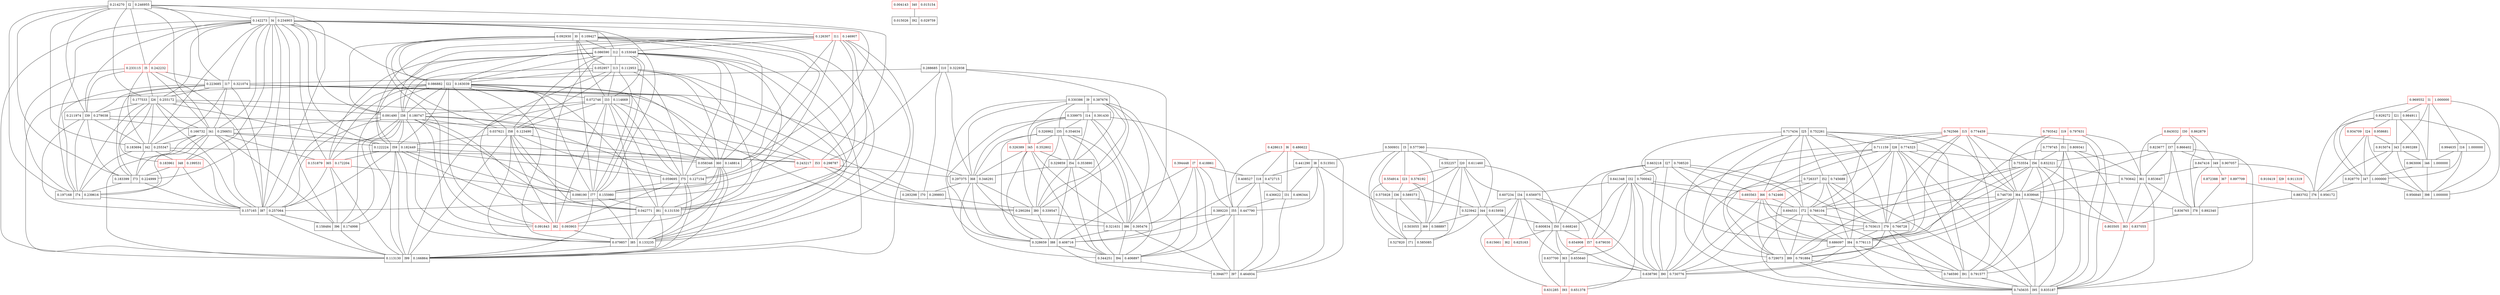graph IntervalGraph {
struct0 [shape=record, color=black, label="0.092930|I0|0.109427"]
struct1 [shape=record, color=red, label="0.969552|I1|1.000000"]
struct2 [shape=record, color=black, label="0.214270|I2|0.246955"]
struct3 [shape=record, color=black, label="0.500931|I3|0.577360"]
struct4 [shape=record, color=black, label="0.142273|I4|0.234903"]
struct5 [shape=record, color=red, label="0.233115|I5|0.242232"]
struct6 [shape=record, color=red, label="0.428613|I6|0.486622"]
struct7 [shape=record, color=red, label="0.394448|I7|0.418861"]
struct8 [shape=record, color=black, label="0.441290|I8|0.513501"]
struct9 [shape=record, color=black, label="0.330386|I9|0.387676"]
struct10 [shape=record, color=black, label="0.288685|I10|0.322938"]
struct11 [shape=record, color=red, label="0.126307|I11|0.146907"]
struct12 [shape=record, color=black, label="0.086590|I12|0.153048"]
struct13 [shape=record, color=black, label="0.052957|I13|0.112953"]
struct14 [shape=record, color=black, label="0.339975|I14|0.391430"]
struct15 [shape=record, color=red, label="0.762566|I15|0.774459"]
struct16 [shape=record, color=black, label="0.994635|I16|1.000000"]
struct17 [shape=record, color=black, label="0.223685|I17|0.321074"]
struct18 [shape=record, color=black, label="0.408527|I18|0.472715"]
struct19 [shape=record, color=red, label="0.793542|I19|0.797631"]
struct20 [shape=record, color=black, label="0.552257|I20|0.611460"]
struct21 [shape=record, color=black, label="0.929272|I21|0.984911"]
struct22 [shape=record, color=black, label="0.086882|I22|0.163039"]
struct23 [shape=record, color=red, label="0.554914|I23|0.576192"]
struct24 [shape=record, color=red, label="0.934709|I24|0.958681"]
struct25 [shape=record, color=black, label="0.717434|I25|0.752261"]
struct26 [shape=record, color=black, label="0.177533|I26|0.255172"]
struct27 [shape=record, color=black, label="0.663218|I27|0.708520"]
struct28 [shape=record, color=black, label="0.711159|I28|0.774323"]
struct29 [shape=record, color=red, label="0.910419|I29|0.911319"]
struct30 [shape=record, color=red, label="0.843032|I30|0.862879"]
struct31 [shape=record, color=black, label="0.436622|I31|0.496344"]
struct32 [shape=record, color=black, label="0.641348|I32|0.700042"]
struct33 [shape=record, color=black, label="0.072746|I33|0.114669"]
struct34 [shape=record, color=black, label="0.607234|I34|0.656975"]
struct35 [shape=record, color=black, label="0.326962|I35|0.354634"]
struct36 [shape=record, color=black, label="0.575928|I36|0.589373"]
struct37 [shape=record, color=black, label="0.823677|I37|0.866402"]
struct38 [shape=record, color=black, label="0.091490|I38|0.180747"]
struct39 [shape=record, color=black, label="0.211974|I39|0.279038"]
struct40 [shape=record, color=red, label="0.004143|I40|0.015154"]
struct41 [shape=record, color=black, label="0.166732|I41|0.256651"]
struct42 [shape=record, color=black, label="0.183694|I42|0.255347"]
struct43 [shape=record, color=black, label="0.915074|I43|0.993289"]
struct44 [shape=record, color=black, label="0.523942|I44|0.615959"]
struct45 [shape=record, color=red, label="0.326389|I45|0.352802"]
struct46 [shape=record, color=black, label="0.963006|I46|1.000000"]
struct47 [shape=record, color=black, label="0.928770|I47|1.000000"]
struct48 [shape=record, color=red, label="0.183961|I48|0.199531"]
struct49 [shape=record, color=black, label="0.847416|I49|0.907057"]
struct50 [shape=record, color=black, label="0.600834|I50|0.668240"]
struct51 [shape=record, color=black, label="0.779745|I51|0.809341"]
struct52 [shape=record, color=black, label="0.726337|I52|0.745689"]
struct53 [shape=record, color=red, label="0.243217|I53|0.298787"]
struct54 [shape=record, color=black, label="0.329859|I54|0.353890"]
struct55 [shape=record, color=black, label="0.389220|I55|0.447790"]
struct56 [shape=record, color=black, label="0.753554|I56|0.832321"]
struct57 [shape=record, color=red, label="0.654908|I57|0.679030"]
struct58 [shape=record, color=black, label="0.037621|I58|0.123490"]
struct59 [shape=record, color=black, label="0.122224|I59|0.182449"]
struct60 [shape=record, color=black, label="0.058346|I60|0.148814"]
struct61 [shape=record, color=black, label="0.793642|I61|0.853647"]
struct62 [shape=record, color=red, label="0.615661|I62|0.625163"]
struct63 [shape=record, color=black, label="0.637700|I63|0.655640"]
struct64 [shape=record, color=black, label="0.746730|I64|0.839946"]
struct65 [shape=record, color=red, label="0.151879|I65|0.172204"]
struct66 [shape=record, color=red, label="0.693563|I66|0.742466"]
struct67 [shape=record, color=red, label="0.872388|I67|0.897709"]
struct68 [shape=record, color=black, label="0.297375|I68|0.346291"]
struct69 [shape=record, color=black, label="0.503055|I69|0.588897"]
struct70 [shape=record, color=black, label="0.283298|I70|0.299893"]
struct71 [shape=record, color=black, label="0.527820|I71|0.585085"]
struct72 [shape=record, color=black, label="0.694531|I72|0.766104"]
struct73 [shape=record, color=black, label="0.183399|I73|0.224999"]
struct74 [shape=record, color=black, label="0.197168|I74|0.239616"]
struct75 [shape=record, color=black, label="0.059695|I75|0.127154"]
struct76 [shape=record, color=black, label="0.883702|I76|0.956172"]
struct77 [shape=record, color=black, label="0.098190|I77|0.155980"]
struct78 [shape=record, color=black, label="0.836765|I78|0.892340"]
struct79 [shape=record, color=black, label="0.703615|I79|0.766728"]
struct80 [shape=record, color=black, label="0.290284|I80|0.339547"]
struct81 [shape=record, color=black, label="0.042771|I81|0.131530"]
struct82 [shape=record, color=red, label="0.091843|I82|0.093903"]
struct83 [shape=record, color=red, label="0.803505|I83|0.837055"]
struct84 [shape=record, color=black, label="0.686097|I84|0.776113"]
struct85 [shape=record, color=black, label="0.079857|I85|0.133235"]
struct86 [shape=record, color=black, label="0.321631|I86|0.395476"]
struct87 [shape=record, color=black, label="0.157165|I87|0.257064"]
struct88 [shape=record, color=black, label="0.328659|I88|0.408716"]
struct89 [shape=record, color=black, label="0.729073|I89|0.791884"]
struct90 [shape=record, color=black, label="0.638790|I90|0.730776"]
struct91 [shape=record, color=black, label="0.746590|I91|0.791577"]
struct92 [shape=record, color=black, label="0.015026|I92|0.029759"]
struct93 [shape=record, color=red, label="0.631285|I93|0.651378"]
struct94 [shape=record, color=black, label="0.344251|I94|0.406897"]
struct95 [shape=record, color=black, label="0.745635|I95|0.835187"]
struct96 [shape=record, color=black, label="0.158484|I96|0.174998"]
struct97 [shape=record, color=black, label="0.394677|I97|0.464934"]
struct98 [shape=record, color=black, label="0.956840|I98|1.000000"]
struct99 [shape=record, color=black, label="0.113130|I99|0.166864"]
 struct0 -- struct12;
 struct0 -- struct13;
 struct0 -- struct22;
 struct0 -- struct33;
 struct0 -- struct38;
 struct0 -- struct58;
 struct0 -- struct60;
 struct0 -- struct75;
 struct0 -- struct77;
 struct0 -- struct81;
 struct0 -- struct82;
 struct0 -- struct85;
 struct1 -- struct16;
 struct1 -- struct21;
 struct1 -- struct43;
 struct1 -- struct46;
 struct1 -- struct47;
 struct1 -- struct98;
 struct2 -- struct4;
 struct2 -- struct5;
 struct2 -- struct17;
 struct2 -- struct26;
 struct2 -- struct39;
 struct2 -- struct41;
 struct2 -- struct42;
 struct2 -- struct53;
 struct2 -- struct73;
 struct2 -- struct74;
 struct2 -- struct87;
 struct3 -- struct8;
 struct3 -- struct20;
 struct3 -- struct23;
 struct3 -- struct36;
 struct3 -- struct44;
 struct3 -- struct69;
 struct3 -- struct71;
 struct4 -- struct5;
 struct4 -- struct11;
 struct4 -- struct12;
 struct4 -- struct17;
 struct4 -- struct22;
 struct4 -- struct26;
 struct4 -- struct38;
 struct4 -- struct39;
 struct4 -- struct41;
 struct4 -- struct42;
 struct4 -- struct48;
 struct4 -- struct59;
 struct4 -- struct60;
 struct4 -- struct65;
 struct4 -- struct73;
 struct4 -- struct74;
 struct4 -- struct77;
 struct4 -- struct87;
 struct4 -- struct96;
 struct4 -- struct99;
 struct5 -- struct17;
 struct5 -- struct26;
 struct5 -- struct39;
 struct5 -- struct41;
 struct5 -- struct42;
 struct5 -- struct74;
 struct5 -- struct87;
 struct6 -- struct8;
 struct6 -- struct18;
 struct6 -- struct31;
 struct6 -- struct55;
 struct6 -- struct97;
 struct7 -- struct18;
 struct7 -- struct55;
 struct7 -- struct86;
 struct7 -- struct88;
 struct7 -- struct94;
 struct7 -- struct97;
 struct8 -- struct18;
 struct8 -- struct31;
 struct8 -- struct55;
 struct8 -- struct69;
 struct8 -- struct97;
 struct9 -- struct14;
 struct9 -- struct35;
 struct9 -- struct45;
 struct9 -- struct54;
 struct9 -- struct68;
 struct9 -- struct80;
 struct9 -- struct86;
 struct9 -- struct88;
 struct9 -- struct94;
 struct10 -- struct17;
 struct10 -- struct53;
 struct10 -- struct68;
 struct10 -- struct70;
 struct10 -- struct80;
 struct10 -- struct86;
 struct11 -- struct12;
 struct11 -- struct22;
 struct11 -- struct38;
 struct11 -- struct59;
 struct11 -- struct60;
 struct11 -- struct75;
 struct11 -- struct77;
 struct11 -- struct81;
 struct11 -- struct85;
 struct11 -- struct99;
 struct12 -- struct13;
 struct12 -- struct22;
 struct12 -- struct33;
 struct12 -- struct38;
 struct12 -- struct58;
 struct12 -- struct59;
 struct12 -- struct60;
 struct12 -- struct65;
 struct12 -- struct75;
 struct12 -- struct77;
 struct12 -- struct81;
 struct12 -- struct82;
 struct12 -- struct85;
 struct12 -- struct99;
 struct13 -- struct22;
 struct13 -- struct33;
 struct13 -- struct38;
 struct13 -- struct58;
 struct13 -- struct60;
 struct13 -- struct75;
 struct13 -- struct77;
 struct13 -- struct81;
 struct13 -- struct82;
 struct13 -- struct85;
 struct14 -- struct35;
 struct14 -- struct45;
 struct14 -- struct54;
 struct14 -- struct55;
 struct14 -- struct68;
 struct14 -- struct86;
 struct14 -- struct88;
 struct14 -- struct94;
 struct15 -- struct28;
 struct15 -- struct56;
 struct15 -- struct64;
 struct15 -- struct72;
 struct15 -- struct79;
 struct15 -- struct84;
 struct15 -- struct89;
 struct15 -- struct91;
 struct15 -- struct95;
 struct16 -- struct46;
 struct16 -- struct47;
 struct16 -- struct98;
 struct17 -- struct26;
 struct17 -- struct39;
 struct17 -- struct41;
 struct17 -- struct42;
 struct17 -- struct53;
 struct17 -- struct68;
 struct17 -- struct70;
 struct17 -- struct73;
 struct17 -- struct74;
 struct17 -- struct80;
 struct17 -- struct87;
 struct18 -- struct31;
 struct18 -- struct55;
 struct18 -- struct88;
 struct18 -- struct97;
 struct19 -- struct51;
 struct19 -- struct56;
 struct19 -- struct61;
 struct19 -- struct64;
 struct19 -- struct95;
 struct20 -- struct23;
 struct20 -- struct34;
 struct20 -- struct36;
 struct20 -- struct44;
 struct20 -- struct50;
 struct20 -- struct69;
 struct20 -- struct71;
 struct21 -- struct24;
 struct21 -- struct43;
 struct21 -- struct46;
 struct21 -- struct47;
 struct21 -- struct76;
 struct21 -- struct98;
 struct22 -- struct33;
 struct22 -- struct38;
 struct22 -- struct58;
 struct22 -- struct59;
 struct22 -- struct60;
 struct22 -- struct65;
 struct22 -- struct75;
 struct22 -- struct77;
 struct22 -- struct81;
 struct22 -- struct82;
 struct22 -- struct85;
 struct22 -- struct87;
 struct22 -- struct96;
 struct22 -- struct99;
 struct23 -- struct36;
 struct23 -- struct44;
 struct23 -- struct69;
 struct23 -- struct71;
 struct24 -- struct43;
 struct24 -- struct47;
 struct24 -- struct76;
 struct24 -- struct98;
 struct25 -- struct28;
 struct25 -- struct52;
 struct25 -- struct64;
 struct25 -- struct66;
 struct25 -- struct72;
 struct25 -- struct79;
 struct25 -- struct84;
 struct25 -- struct89;
 struct25 -- struct90;
 struct25 -- struct91;
 struct25 -- struct95;
 struct26 -- struct38;
 struct26 -- struct39;
 struct26 -- struct41;
 struct26 -- struct42;
 struct26 -- struct48;
 struct26 -- struct53;
 struct26 -- struct59;
 struct26 -- struct73;
 struct26 -- struct74;
 struct26 -- struct87;
 struct27 -- struct32;
 struct27 -- struct50;
 struct27 -- struct57;
 struct27 -- struct66;
 struct27 -- struct72;
 struct27 -- struct79;
 struct27 -- struct84;
 struct27 -- struct90;
 struct28 -- struct52;
 struct28 -- struct56;
 struct28 -- struct64;
 struct28 -- struct66;
 struct28 -- struct72;
 struct28 -- struct79;
 struct28 -- struct84;
 struct28 -- struct89;
 struct28 -- struct90;
 struct28 -- struct91;
 struct28 -- struct95;
 struct29 -- struct76;
 struct30 -- struct37;
 struct30 -- struct49;
 struct30 -- struct61;
 struct30 -- struct78;
 struct31 -- struct55;
 struct31 -- struct97;
 struct32 -- struct34;
 struct32 -- struct50;
 struct32 -- struct57;
 struct32 -- struct63;
 struct32 -- struct66;
 struct32 -- struct72;
 struct32 -- struct84;
 struct32 -- struct90;
 struct32 -- struct93;
 struct33 -- struct38;
 struct33 -- struct58;
 struct33 -- struct60;
 struct33 -- struct75;
 struct33 -- struct77;
 struct33 -- struct81;
 struct33 -- struct82;
 struct33 -- struct85;
 struct33 -- struct99;
 struct34 -- struct44;
 struct34 -- struct50;
 struct34 -- struct57;
 struct34 -- struct62;
 struct34 -- struct63;
 struct34 -- struct90;
 struct34 -- struct93;
 struct35 -- struct45;
 struct35 -- struct54;
 struct35 -- struct68;
 struct35 -- struct80;
 struct35 -- struct86;
 struct35 -- struct88;
 struct35 -- struct94;
 struct36 -- struct44;
 struct36 -- struct69;
 struct36 -- struct71;
 struct37 -- struct49;
 struct37 -- struct56;
 struct37 -- struct61;
 struct37 -- struct64;
 struct37 -- struct78;
 struct37 -- struct83;
 struct37 -- struct95;
 struct38 -- struct41;
 struct38 -- struct58;
 struct38 -- struct59;
 struct38 -- struct60;
 struct38 -- struct65;
 struct38 -- struct75;
 struct38 -- struct77;
 struct38 -- struct81;
 struct38 -- struct82;
 struct38 -- struct85;
 struct38 -- struct87;
 struct38 -- struct96;
 struct38 -- struct99;
 struct39 -- struct41;
 struct39 -- struct42;
 struct39 -- struct53;
 struct39 -- struct73;
 struct39 -- struct74;
 struct39 -- struct87;
 struct40 -- struct92;
 struct41 -- struct42;
 struct41 -- struct48;
 struct41 -- struct53;
 struct41 -- struct59;
 struct41 -- struct65;
 struct41 -- struct73;
 struct41 -- struct74;
 struct41 -- struct87;
 struct41 -- struct96;
 struct41 -- struct99;
 struct42 -- struct48;
 struct42 -- struct53;
 struct42 -- struct73;
 struct42 -- struct74;
 struct42 -- struct87;
 struct43 -- struct46;
 struct43 -- struct47;
 struct43 -- struct76;
 struct43 -- struct98;
 struct44 -- struct50;
 struct44 -- struct62;
 struct44 -- struct69;
 struct44 -- struct71;
 struct45 -- struct54;
 struct45 -- struct68;
 struct45 -- struct80;
 struct45 -- struct86;
 struct45 -- struct88;
 struct45 -- struct94;
 struct46 -- struct47;
 struct46 -- struct98;
 struct47 -- struct76;
 struct47 -- struct98;
 struct48 -- struct73;
 struct48 -- struct74;
 struct48 -- struct87;
 struct49 -- struct61;
 struct49 -- struct67;
 struct49 -- struct76;
 struct49 -- struct78;
 struct50 -- struct57;
 struct50 -- struct62;
 struct50 -- struct63;
 struct50 -- struct90;
 struct50 -- struct93;
 struct51 -- struct56;
 struct51 -- struct61;
 struct51 -- struct64;
 struct51 -- struct83;
 struct51 -- struct89;
 struct51 -- struct91;
 struct51 -- struct95;
 struct52 -- struct66;
 struct52 -- struct72;
 struct52 -- struct79;
 struct52 -- struct84;
 struct52 -- struct89;
 struct52 -- struct90;
 struct52 -- struct95;
 struct53 -- struct68;
 struct53 -- struct70;
 struct53 -- struct80;
 struct53 -- struct87;
 struct54 -- struct68;
 struct54 -- struct80;
 struct54 -- struct86;
 struct54 -- struct88;
 struct54 -- struct94;
 struct55 -- struct86;
 struct55 -- struct88;
 struct55 -- struct94;
 struct55 -- struct97;
 struct56 -- struct61;
 struct56 -- struct64;
 struct56 -- struct72;
 struct56 -- struct79;
 struct56 -- struct83;
 struct56 -- struct84;
 struct56 -- struct89;
 struct56 -- struct91;
 struct56 -- struct95;
 struct57 -- struct63;
 struct57 -- struct90;
 struct58 -- struct59;
 struct58 -- struct60;
 struct58 -- struct75;
 struct58 -- struct77;
 struct58 -- struct81;
 struct58 -- struct82;
 struct58 -- struct85;
 struct58 -- struct99;
 struct59 -- struct60;
 struct59 -- struct65;
 struct59 -- struct75;
 struct59 -- struct77;
 struct59 -- struct81;
 struct59 -- struct85;
 struct59 -- struct87;
 struct59 -- struct96;
 struct59 -- struct99;
 struct60 -- struct75;
 struct60 -- struct77;
 struct60 -- struct81;
 struct60 -- struct82;
 struct60 -- struct85;
 struct60 -- struct99;
 struct61 -- struct64;
 struct61 -- struct78;
 struct61 -- struct83;
 struct61 -- struct95;
 struct62;
 struct63 -- struct90;
 struct63 -- struct93;
 struct64 -- struct72;
 struct64 -- struct78;
 struct64 -- struct79;
 struct64 -- struct83;
 struct64 -- struct84;
 struct64 -- struct89;
 struct64 -- struct91;
 struct64 -- struct95;
 struct65 -- struct77;
 struct65 -- struct87;
 struct65 -- struct96;
 struct65 -- struct99;
 struct66 -- struct72;
 struct66 -- struct79;
 struct66 -- struct84;
 struct66 -- struct89;
 struct66 -- struct90;
 struct67 -- struct76;
 struct67 -- struct78;
 struct68 -- struct70;
 struct68 -- struct80;
 struct68 -- struct86;
 struct68 -- struct88;
 struct68 -- struct94;
 struct69 -- struct71;
 struct70 -- struct80;
 struct71;
 struct72 -- struct79;
 struct72 -- struct84;
 struct72 -- struct89;
 struct72 -- struct90;
 struct72 -- struct91;
 struct72 -- struct95;
 struct73 -- struct74;
 struct73 -- struct87;
 struct74 -- struct87;
 struct75 -- struct77;
 struct75 -- struct81;
 struct75 -- struct82;
 struct75 -- struct85;
 struct75 -- struct99;
 struct76 -- struct78;
 struct77 -- struct81;
 struct77 -- struct85;
 struct77 -- struct99;
 struct78 -- struct83;
 struct79 -- struct84;
 struct79 -- struct89;
 struct79 -- struct90;
 struct79 -- struct91;
 struct79 -- struct95;
 struct80 -- struct86;
 struct80 -- struct88;
 struct81 -- struct82;
 struct81 -- struct85;
 struct81 -- struct99;
 struct82 -- struct85;
 struct83 -- struct95;
 struct84 -- struct89;
 struct84 -- struct90;
 struct84 -- struct91;
 struct84 -- struct95;
 struct85 -- struct99;
 struct86 -- struct88;
 struct86 -- struct94;
 struct86 -- struct97;
 struct87 -- struct96;
 struct87 -- struct99;
 struct88 -- struct94;
 struct88 -- struct97;
 struct89 -- struct90;
 struct89 -- struct91;
 struct89 -- struct95;
 struct90 -- struct93;
 struct91 -- struct95;
 struct92;
 struct93;
 struct94 -- struct97;
 struct95;
 struct96 -- struct99;
 struct97;
 struct98;
 struct99;
}
